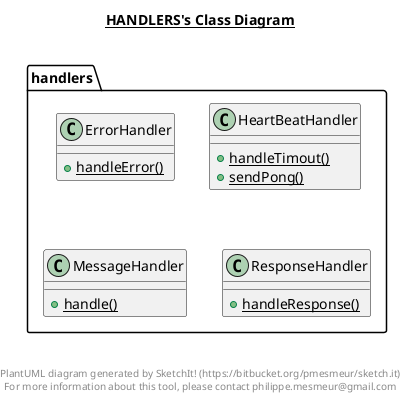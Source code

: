 @startuml

title __HANDLERS's Class Diagram__\n

  namespace handlers {
    class handlers.ErrorHandler {
        {static} + handleError()
    }
  }
  

  namespace handlers {
    class handlers.HeartBeatHandler {
        {static} + handleTimout()
        {static} + sendPong()
    }
  }
  

  namespace handlers {
    class handlers.MessageHandler {
        {static} + handle()
    }
  }
  

  namespace handlers {
    class handlers.ResponseHandler {
        {static} + handleResponse()
    }
  }
  



right footer


PlantUML diagram generated by SketchIt! (https://bitbucket.org/pmesmeur/sketch.it)
For more information about this tool, please contact philippe.mesmeur@gmail.com
endfooter

@enduml
